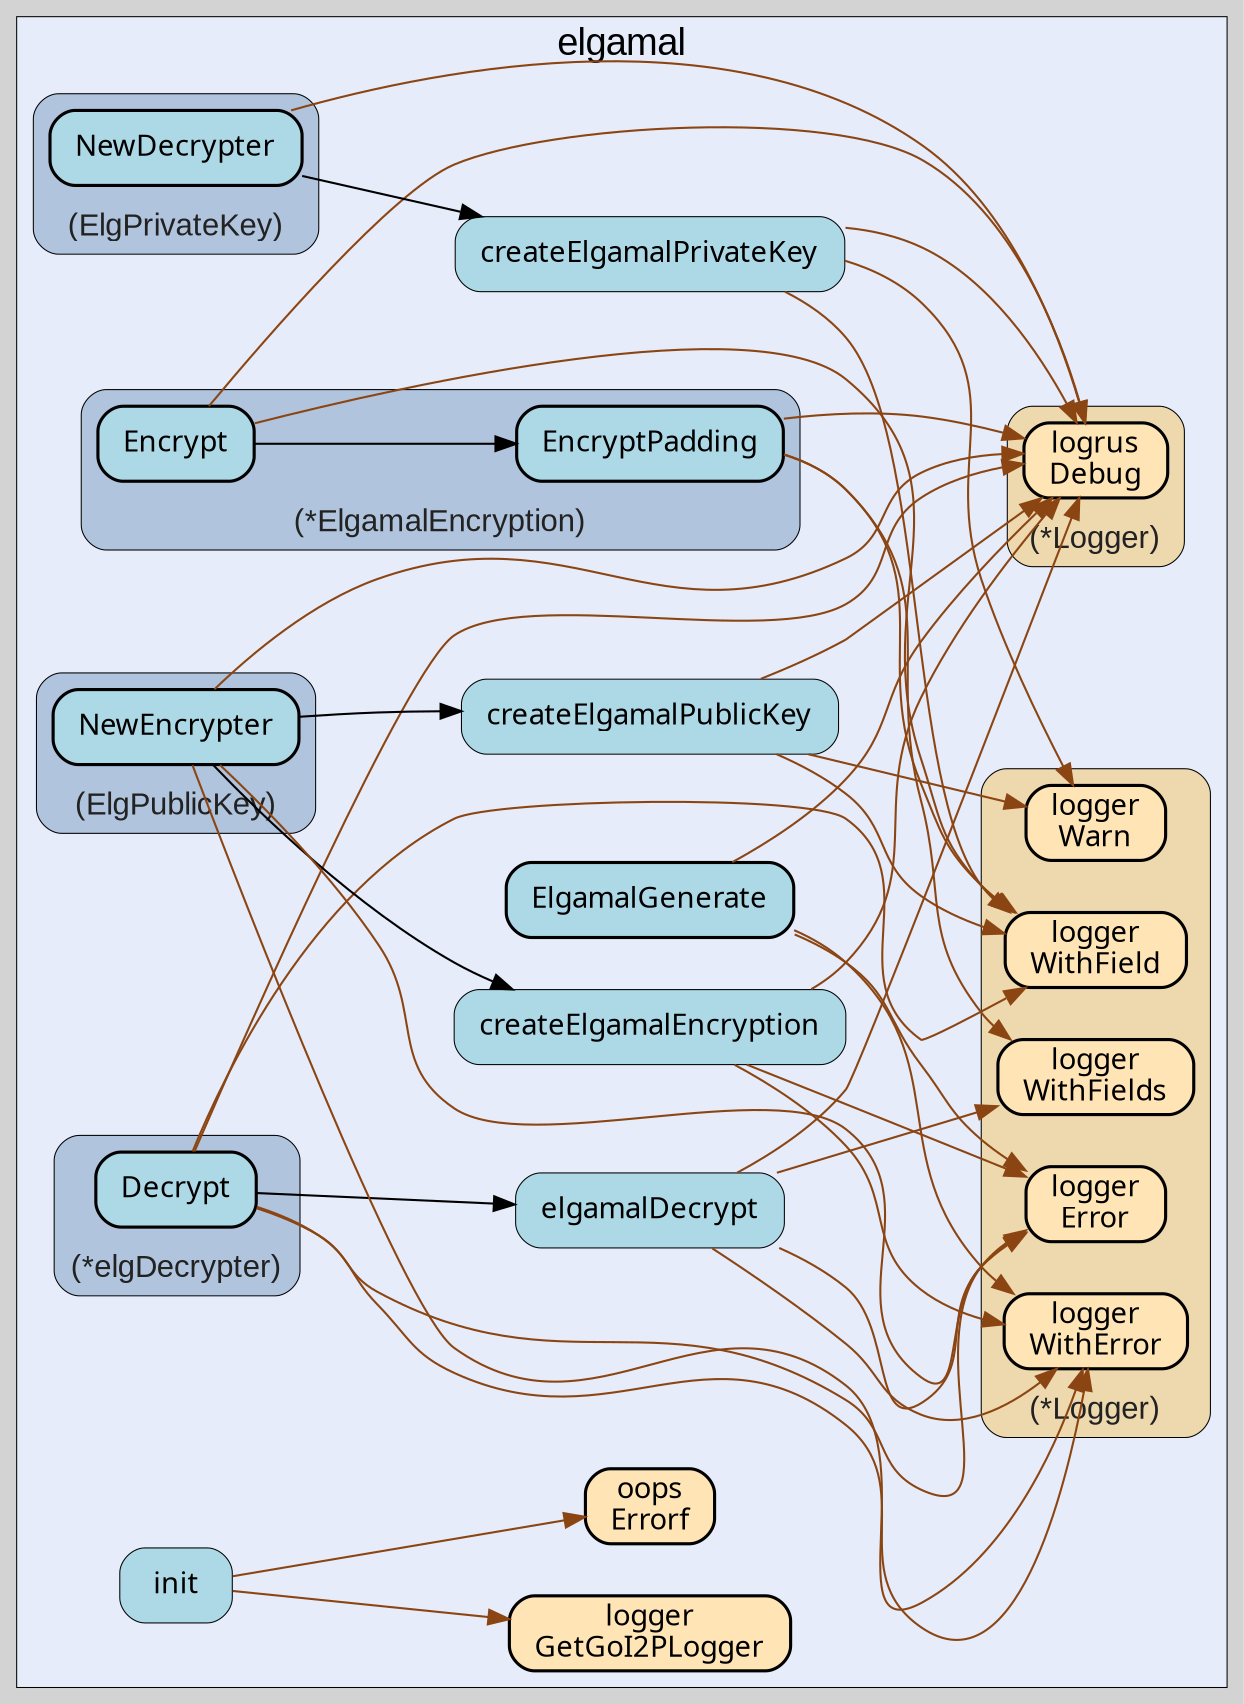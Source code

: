 digraph gocallvis {
    label="";
    labeljust="l";
    fontname="Arial";
    fontsize="14";
    rankdir="LR";
    bgcolor="lightgray";
    style="solid";
    penwidth="0.5";
    pad="0.0";
    nodesep="0.35";

    node [shape="box" style="filled,rounded" fillcolor="honeydew" fontname="Verdana" penwidth="1.0" margin="0.16,0.0"];
    edge [minlen="2"]

    subgraph "cluster_focus" {
        labeljust="c";
fontsize="18";
bgcolor="#e6ecfa";
label="elgamal";
labelloc="t";
        
        "github.com/go-i2p/crypto/elg.createElgamalPublicKey" [ fillcolor="lightblue" label="createElgamalPublicKey" penwidth="0.5" tooltip="github.com/go-i2p/crypto/elg.createElgamalPublicKey | defined in elg_public_key.go:36\nat elg_public_key.go:37: calling [(*github.com/sirupsen/logrus.Logger).Debug]\nat elg_public_key.go:44: calling [(*github.com/sirupsen/logrus.Logger).Debug]\nat elg_public_key.go:37: calling [(*github.com/go-i2p/logger.Logger).WithField]\nat elg_public_key.go:46: calling [(*github.com/go-i2p/logger.Logger).Warn]" ]
        "github.com/go-i2p/crypto/elg.createElgamalEncryption" [ fillcolor="lightblue" label="createElgamalEncryption" penwidth="0.5" tooltip="github.com/go-i2p/crypto/elg.createElgamalEncryption | defined in elg_encryption.go:56\nat elg_encryption.go:76: calling [(*github.com/go-i2p/logger.Logger).Error]\nat elg_encryption.go:57: calling [(*github.com/sirupsen/logrus.Logger).Debug]\nat elg_encryption.go:74: calling [(*github.com/sirupsen/logrus.Logger).Debug]\nat elg_encryption.go:76: calling [(*github.com/go-i2p/logger.Logger).WithError]" ]
        "github.com/go-i2p/crypto/elg.createElgamalPrivateKey" [ fillcolor="lightblue" label="createElgamalPrivateKey" penwidth="0.5" tooltip="github.com/go-i2p/crypto/elg.createElgamalPrivateKey | defined in elg_private_key.go:28\nat elg_private_key.go:43: calling [(*github.com/go-i2p/logger.Logger).Warn]\nat elg_private_key.go:29: calling [(*github.com/go-i2p/logger.Logger).WithField]\nat elg_private_key.go:29: calling [(*github.com/sirupsen/logrus.Logger).Debug]\nat elg_private_key.go:41: calling [(*github.com/sirupsen/logrus.Logger).Debug]" ]
        "github.com/go-i2p/crypto/elg.elgamalDecrypt" [ fillcolor="lightblue" label="elgamalDecrypt" penwidth="0.5" tooltip="github.com/go-i2p/crypto/elg.elgamalDecrypt | defined in elg.go:52\nat elg.go:56: calling [(*github.com/sirupsen/logrus.Logger).Debug]\nat elg.go:79: calling [(*github.com/sirupsen/logrus.Logger).Debug]\nat elg.go:53: calling [(*github.com/go-i2p/logger.Logger).WithFields]\nat elg.go:83: calling [(*github.com/go-i2p/logger.Logger).Error]\nat elg.go:83: calling [(*github.com/go-i2p/logger.Logger).WithError]" ]
        "github.com/go-i2p/crypto/elg.ElgamalGenerate" [ fillcolor="lightblue" label="ElgamalGenerate" penwidth="1.5" tooltip="github.com/go-i2p/crypto/elg.ElgamalGenerate | defined in elg.go:33\nat elg.go:34: calling [(*github.com/sirupsen/logrus.Logger).Debug]\nat elg.go:44: calling [(*github.com/sirupsen/logrus.Logger).Debug]\nat elg.go:46: calling [(*github.com/go-i2p/logger.Logger).WithError]\nat elg.go:46: calling [(*github.com/go-i2p/logger.Logger).Error]" ]
        "github.com/go-i2p/crypto/elg.init" [ tooltip="github.com/go-i2p/crypto/elg.init | defined in .:0\nat elg.go:16: calling [github.com/go-i2p/logger.GetGoI2PLogger]\nat elg.go:24: calling [github.com/samber/oops.Errorf]\nat elg.go:25: calling [github.com/samber/oops.Errorf]" fillcolor="lightblue" label="init" penwidth="0.5" ]
        "github.com/go-i2p/logger.GetGoI2PLogger" [ tooltip="github.com/go-i2p/logger.GetGoI2PLogger | defined in log.go:120" fillcolor="moccasin" label="logger\nGetGoI2PLogger" penwidth="1.5" ]
        "github.com/samber/oops.Errorf" [ fillcolor="moccasin" label="oops\nErrorf" penwidth="1.5" tooltip="github.com/samber/oops.Errorf | defined in oops.go:34" ]
        
        subgraph "cluster_*github.com/go-i2p/crypto/elg.ElgamalEncryption" {
        fontsize="15";
fontcolor="#222222";
style="rounded,filled";
fillcolor="lightsteelblue";
label="(*ElgamalEncryption)";
tooltip="type: *github.com/go-i2p/crypto/elg.ElgamalEncryption";
penwidth="0.5";
labelloc="b";
        
        "(*github.com/go-i2p/crypto/elg.ElgamalEncryption).Encrypt" [ penwidth="1.5" tooltip="(*github.com/go-i2p/crypto/elg.ElgamalEncryption).Encrypt | defined in elg_encryption.go:16\nat elg_encryption.go:17: calling [(*github.com/sirupsen/logrus.Logger).Debug]\nat elg_encryption.go:18: calling [(*github.com/go-i2p/crypto/elg.ElgamalEncryption).EncryptPadding]\nat elg_encryption.go:17: calling [(*github.com/go-i2p/logger.Logger).WithField]" fillcolor="lightblue" label="Encrypt" ]
        "(*github.com/go-i2p/crypto/elg.ElgamalEncryption).EncryptPadding" [ fillcolor="lightblue" label="EncryptPadding" penwidth="1.5" tooltip="(*github.com/go-i2p/crypto/elg.ElgamalEncryption).EncryptPadding | defined in elg_encryption.go:21\nat elg_encryption.go:51: calling [(*github.com/go-i2p/logger.Logger).WithField]\nat elg_encryption.go:25: calling [(*github.com/sirupsen/logrus.Logger).Debug]\nat elg_encryption.go:51: calling [(*github.com/sirupsen/logrus.Logger).Debug]\nat elg_encryption.go:22: calling [(*github.com/go-i2p/logger.Logger).WithFields]" ]
        
    }

        subgraph "cluster_*github.com/go-i2p/crypto/elg.elgDecrypter" {
        fontsize="15";
fontcolor="#222222";
labelloc="b";
fillcolor="lightsteelblue";
penwidth="0.5";
style="rounded,filled";
label="(*elgDecrypter)";
tooltip="type: *github.com/go-i2p/crypto/elg.elgDecrypter";
        
        "(*github.com/go-i2p/crypto/elg.elgDecrypter).Decrypt" [ fillcolor="lightblue" label="Decrypt" penwidth="1.5" tooltip="(*github.com/go-i2p/crypto/elg.elgDecrypter).Decrypt | defined in elg_decrypter.go:9\nat elg_decrypter.go:11: calling [github.com/go-i2p/crypto/elg.elgamalDecrypt]\nat elg_decrypter.go:13: calling [(*github.com/go-i2p/logger.Logger).WithError]\nat elg_decrypter.go:10: calling [(*github.com/go-i2p/logger.Logger).WithField]\nat elg_decrypter.go:15: calling [(*github.com/go-i2p/logger.Logger).WithField]\nat elg_decrypter.go:10: calling [(*github.com/sirupsen/logrus.Logger).Debug]\nat elg_decrypter.go:15: calling [(*github.com/sirupsen/logrus.Logger).Debug]\nat elg_decrypter.go:13: calling [(*github.com/go-i2p/logger.Logger).Error]" ]
        
    }

        subgraph "cluster_*github.com/go-i2p/logger.Logger" {
        fontcolor="#222222";
labelloc="b";
style="rounded,filled";
fillcolor="wheat2";
label="(*Logger)";
tooltip="type: *github.com/go-i2p/logger.Logger";
penwidth="0.5";
fontsize="15";
        
        "(*github.com/go-i2p/logger.Logger).WithField" [ fillcolor="moccasin" label="logger\nWithField" penwidth="1.5" tooltip="(*github.com/go-i2p/logger.Logger).WithField | defined in log.go:54" ]
        "(*github.com/go-i2p/logger.Logger).WithFields" [ fillcolor="moccasin" label="logger\nWithFields" penwidth="1.5" tooltip="(*github.com/go-i2p/logger.Logger).WithFields | defined in log.go:60" ]
        "(*github.com/go-i2p/logger.Logger).Warn" [ fillcolor="moccasin" label="logger\nWarn" penwidth="1.5" tooltip="(*github.com/go-i2p/logger.Logger).Warn | defined in log.go:30" ]
        "(*github.com/go-i2p/logger.Logger).WithError" [ fillcolor="moccasin" label="logger\nWithError" penwidth="1.5" tooltip="(*github.com/go-i2p/logger.Logger).WithError | defined in log.go:66" ]
        "(*github.com/go-i2p/logger.Logger).Error" [ fillcolor="moccasin" label="logger\nError" penwidth="1.5" tooltip="(*github.com/go-i2p/logger.Logger).Error | defined in log.go:42" ]
        
    }

        subgraph "cluster_*github.com/sirupsen/logrus.Logger" {
        tooltip="type: *github.com/sirupsen/logrus.Logger";
penwidth="0.5";
fontsize="15";
fontcolor="#222222";
labelloc="b";
style="rounded,filled";
fillcolor="wheat2";
label="(*Logger)";
        
        "(*github.com/sirupsen/logrus.Logger).Debug" [ label="logrus\nDebug" penwidth="1.5" tooltip="(*github.com/sirupsen/logrus.Logger).Debug | defined in logger.go:221" fillcolor="moccasin" ]
        
    }

        subgraph "cluster_github.com/go-i2p/crypto/elg.ElgPrivateKey" {
        fontcolor="#222222";
labelloc="b";
style="rounded,filled";
tooltip="type: github.com/go-i2p/crypto/elg.ElgPrivateKey";
penwidth="0.5";
fillcolor="lightsteelblue";
label="(ElgPrivateKey)";
fontsize="15";
        
        "(github.com/go-i2p/crypto/elg.ElgPrivateKey).NewDecrypter" [ label="NewDecrypter" penwidth="1.5" tooltip="(github.com/go-i2p/crypto/elg.ElgPrivateKey).NewDecrypter | defined in elg_private_key.go:18\nat elg_private_key.go:21: calling [github.com/go-i2p/crypto/elg.createElgamalPrivateKey]\nat elg_private_key.go:19: calling [(*github.com/sirupsen/logrus.Logger).Debug]\nat elg_private_key.go:23: calling [(*github.com/sirupsen/logrus.Logger).Debug]" fillcolor="lightblue" ]
        
    }

        subgraph "cluster_github.com/go-i2p/crypto/elg.ElgPublicKey" {
        penwidth="0.5";
fontsize="15";
labelloc="b";
style="rounded,filled";
fillcolor="lightsteelblue";
label="(ElgPublicKey)";
tooltip="type: github.com/go-i2p/crypto/elg.ElgPublicKey";
fontcolor="#222222";
        
        "(github.com/go-i2p/crypto/elg.ElgPublicKey).NewEncrypter" [ fillcolor="lightblue" label="NewEncrypter" penwidth="1.5" tooltip="(github.com/go-i2p/crypto/elg.ElgPublicKey).NewEncrypter | defined in elg_public_key.go:23\nat elg_public_key.go:28: calling [(*github.com/go-i2p/logger.Logger).WithError]\nat elg_public_key.go:24: calling [(*github.com/sirupsen/logrus.Logger).Debug]\nat elg_public_key.go:30: calling [(*github.com/sirupsen/logrus.Logger).Debug]\nat elg_public_key.go:26: calling [github.com/go-i2p/crypto/elg.createElgamalEncryption]\nat elg_public_key.go:25: calling [github.com/go-i2p/crypto/elg.createElgamalPublicKey]\nat elg_public_key.go:28: calling [(*github.com/go-i2p/logger.Logger).Error]" ]
        
    }

    }

    "(github.com/go-i2p/crypto/elg.ElgPublicKey).NewEncrypter" -> "(*github.com/go-i2p/logger.Logger).WithError" [ color="saddlebrown" tooltip="at elg_public_key.go:28: calling [(*github.com/go-i2p/logger.Logger).WithError]" ]
    "github.com/go-i2p/crypto/elg.createElgamalPrivateKey" -> "(*github.com/go-i2p/logger.Logger).Warn" [ color="saddlebrown" tooltip="at elg_private_key.go:43: calling [(*github.com/go-i2p/logger.Logger).Warn]" ]
    "github.com/go-i2p/crypto/elg.init" -> "github.com/go-i2p/logger.GetGoI2PLogger" [ color="saddlebrown" tooltip="at elg.go:16: calling [github.com/go-i2p/logger.GetGoI2PLogger]" ]
    "(github.com/go-i2p/crypto/elg.ElgPublicKey).NewEncrypter" -> "(*github.com/sirupsen/logrus.Logger).Debug" [ color="saddlebrown" tooltip="at elg_public_key.go:24: calling [(*github.com/sirupsen/logrus.Logger).Debug]\nat elg_public_key.go:30: calling [(*github.com/sirupsen/logrus.Logger).Debug]" ]
    "github.com/go-i2p/crypto/elg.ElgamalGenerate" -> "(*github.com/sirupsen/logrus.Logger).Debug" [ color="saddlebrown" tooltip="at elg.go:34: calling [(*github.com/sirupsen/logrus.Logger).Debug]\nat elg.go:44: calling [(*github.com/sirupsen/logrus.Logger).Debug]" ]
    "(*github.com/go-i2p/crypto/elg.ElgamalEncryption).EncryptPadding" -> "(*github.com/go-i2p/logger.Logger).WithField" [ color="saddlebrown" tooltip="at elg_encryption.go:51: calling [(*github.com/go-i2p/logger.Logger).WithField]" ]
    "github.com/go-i2p/crypto/elg.elgamalDecrypt" -> "(*github.com/sirupsen/logrus.Logger).Debug" [ color="saddlebrown" tooltip="at elg.go:56: calling [(*github.com/sirupsen/logrus.Logger).Debug]\nat elg.go:79: calling [(*github.com/sirupsen/logrus.Logger).Debug]" ]
    "(github.com/go-i2p/crypto/elg.ElgPublicKey).NewEncrypter" -> "github.com/go-i2p/crypto/elg.createElgamalEncryption" [ tooltip="at elg_public_key.go:26: calling [github.com/go-i2p/crypto/elg.createElgamalEncryption]" ]
    "github.com/go-i2p/crypto/elg.elgamalDecrypt" -> "(*github.com/go-i2p/logger.Logger).WithFields" [ tooltip="at elg.go:53: calling [(*github.com/go-i2p/logger.Logger).WithFields]" color="saddlebrown" ]
    "github.com/go-i2p/crypto/elg.elgamalDecrypt" -> "(*github.com/go-i2p/logger.Logger).Error" [ color="saddlebrown" tooltip="at elg.go:83: calling [(*github.com/go-i2p/logger.Logger).Error]" ]
    "github.com/go-i2p/crypto/elg.ElgamalGenerate" -> "(*github.com/go-i2p/logger.Logger).WithError" [ color="saddlebrown" tooltip="at elg.go:46: calling [(*github.com/go-i2p/logger.Logger).WithError]" ]
    "(*github.com/go-i2p/crypto/elg.ElgamalEncryption).Encrypt" -> "(*github.com/sirupsen/logrus.Logger).Debug" [ color="saddlebrown" tooltip="at elg_encryption.go:17: calling [(*github.com/sirupsen/logrus.Logger).Debug]" ]
    "(github.com/go-i2p/crypto/elg.ElgPublicKey).NewEncrypter" -> "github.com/go-i2p/crypto/elg.createElgamalPublicKey" [ tooltip="at elg_public_key.go:25: calling [github.com/go-i2p/crypto/elg.createElgamalPublicKey]" ]
    "github.com/go-i2p/crypto/elg.createElgamalPrivateKey" -> "(*github.com/go-i2p/logger.Logger).WithField" [ color="saddlebrown" tooltip="at elg_private_key.go:29: calling [(*github.com/go-i2p/logger.Logger).WithField]" ]
    "github.com/go-i2p/crypto/elg.elgamalDecrypt" -> "(*github.com/go-i2p/logger.Logger).WithError" [ tooltip="at elg.go:83: calling [(*github.com/go-i2p/logger.Logger).WithError]" color="saddlebrown" ]
    "(github.com/go-i2p/crypto/elg.ElgPrivateKey).NewDecrypter" -> "github.com/go-i2p/crypto/elg.createElgamalPrivateKey" [ tooltip="at elg_private_key.go:21: calling [github.com/go-i2p/crypto/elg.createElgamalPrivateKey]" ]
    "(*github.com/go-i2p/crypto/elg.ElgamalEncryption).Encrypt" -> "(*github.com/go-i2p/crypto/elg.ElgamalEncryption).EncryptPadding" [ tooltip="at elg_encryption.go:18: calling [(*github.com/go-i2p/crypto/elg.ElgamalEncryption).EncryptPadding]" ]
    "github.com/go-i2p/crypto/elg.createElgamalPublicKey" -> "(*github.com/sirupsen/logrus.Logger).Debug" [ tooltip="at elg_public_key.go:37: calling [(*github.com/sirupsen/logrus.Logger).Debug]\nat elg_public_key.go:44: calling [(*github.com/sirupsen/logrus.Logger).Debug]" color="saddlebrown" ]
    "(github.com/go-i2p/crypto/elg.ElgPublicKey).NewEncrypter" -> "(*github.com/go-i2p/logger.Logger).Error" [ tooltip="at elg_public_key.go:28: calling [(*github.com/go-i2p/logger.Logger).Error]" color="saddlebrown" ]
    "github.com/go-i2p/crypto/elg.init" -> "github.com/samber/oops.Errorf" [ color="saddlebrown" tooltip="at elg.go:24: calling [github.com/samber/oops.Errorf]\nat elg.go:25: calling [github.com/samber/oops.Errorf]" ]
    "(*github.com/go-i2p/crypto/elg.elgDecrypter).Decrypt" -> "github.com/go-i2p/crypto/elg.elgamalDecrypt" [ tooltip="at elg_decrypter.go:11: calling [github.com/go-i2p/crypto/elg.elgamalDecrypt]" ]
    "(*github.com/go-i2p/crypto/elg.elgDecrypter).Decrypt" -> "(*github.com/go-i2p/logger.Logger).WithError" [ color="saddlebrown" tooltip="at elg_decrypter.go:13: calling [(*github.com/go-i2p/logger.Logger).WithError]" ]
    "github.com/go-i2p/crypto/elg.createElgamalEncryption" -> "(*github.com/go-i2p/logger.Logger).Error" [ color="saddlebrown" tooltip="at elg_encryption.go:76: calling [(*github.com/go-i2p/logger.Logger).Error]" ]
    "(*github.com/go-i2p/crypto/elg.ElgamalEncryption).EncryptPadding" -> "(*github.com/sirupsen/logrus.Logger).Debug" [ color="saddlebrown" tooltip="at elg_encryption.go:25: calling [(*github.com/sirupsen/logrus.Logger).Debug]\nat elg_encryption.go:51: calling [(*github.com/sirupsen/logrus.Logger).Debug]" ]
    "github.com/go-i2p/crypto/elg.createElgamalPublicKey" -> "(*github.com/go-i2p/logger.Logger).WithField" [ color="saddlebrown" tooltip="at elg_public_key.go:37: calling [(*github.com/go-i2p/logger.Logger).WithField]" ]
    "github.com/go-i2p/crypto/elg.createElgamalEncryption" -> "(*github.com/sirupsen/logrus.Logger).Debug" [ color="saddlebrown" tooltip="at elg_encryption.go:57: calling [(*github.com/sirupsen/logrus.Logger).Debug]\nat elg_encryption.go:74: calling [(*github.com/sirupsen/logrus.Logger).Debug]" ]
    "github.com/go-i2p/crypto/elg.createElgamalEncryption" -> "(*github.com/go-i2p/logger.Logger).WithError" [ color="saddlebrown" tooltip="at elg_encryption.go:76: calling [(*github.com/go-i2p/logger.Logger).WithError]" ]
    "(*github.com/go-i2p/crypto/elg.elgDecrypter).Decrypt" -> "(*github.com/go-i2p/logger.Logger).WithField" [ color="saddlebrown" tooltip="at elg_decrypter.go:10: calling [(*github.com/go-i2p/logger.Logger).WithField]\nat elg_decrypter.go:15: calling [(*github.com/go-i2p/logger.Logger).WithField]" ]
    "(*github.com/go-i2p/crypto/elg.ElgamalEncryption).Encrypt" -> "(*github.com/go-i2p/logger.Logger).WithField" [ color="saddlebrown" tooltip="at elg_encryption.go:17: calling [(*github.com/go-i2p/logger.Logger).WithField]" ]
    "github.com/go-i2p/crypto/elg.createElgamalPublicKey" -> "(*github.com/go-i2p/logger.Logger).Warn" [ color="saddlebrown" tooltip="at elg_public_key.go:46: calling [(*github.com/go-i2p/logger.Logger).Warn]" ]
    "github.com/go-i2p/crypto/elg.createElgamalPrivateKey" -> "(*github.com/sirupsen/logrus.Logger).Debug" [ tooltip="at elg_private_key.go:29: calling [(*github.com/sirupsen/logrus.Logger).Debug]\nat elg_private_key.go:41: calling [(*github.com/sirupsen/logrus.Logger).Debug]" color="saddlebrown" ]
    "(*github.com/go-i2p/crypto/elg.elgDecrypter).Decrypt" -> "(*github.com/sirupsen/logrus.Logger).Debug" [ color="saddlebrown" tooltip="at elg_decrypter.go:10: calling [(*github.com/sirupsen/logrus.Logger).Debug]\nat elg_decrypter.go:15: calling [(*github.com/sirupsen/logrus.Logger).Debug]" ]
    "(*github.com/go-i2p/crypto/elg.elgDecrypter).Decrypt" -> "(*github.com/go-i2p/logger.Logger).Error" [ color="saddlebrown" tooltip="at elg_decrypter.go:13: calling [(*github.com/go-i2p/logger.Logger).Error]" ]
    "github.com/go-i2p/crypto/elg.ElgamalGenerate" -> "(*github.com/go-i2p/logger.Logger).Error" [ color="saddlebrown" tooltip="at elg.go:46: calling [(*github.com/go-i2p/logger.Logger).Error]" ]
    "(github.com/go-i2p/crypto/elg.ElgPrivateKey).NewDecrypter" -> "(*github.com/sirupsen/logrus.Logger).Debug" [ color="saddlebrown" tooltip="at elg_private_key.go:19: calling [(*github.com/sirupsen/logrus.Logger).Debug]\nat elg_private_key.go:23: calling [(*github.com/sirupsen/logrus.Logger).Debug]" ]
    "(*github.com/go-i2p/crypto/elg.ElgamalEncryption).EncryptPadding" -> "(*github.com/go-i2p/logger.Logger).WithFields" [ color="saddlebrown" tooltip="at elg_encryption.go:22: calling [(*github.com/go-i2p/logger.Logger).WithFields]" ]
}

